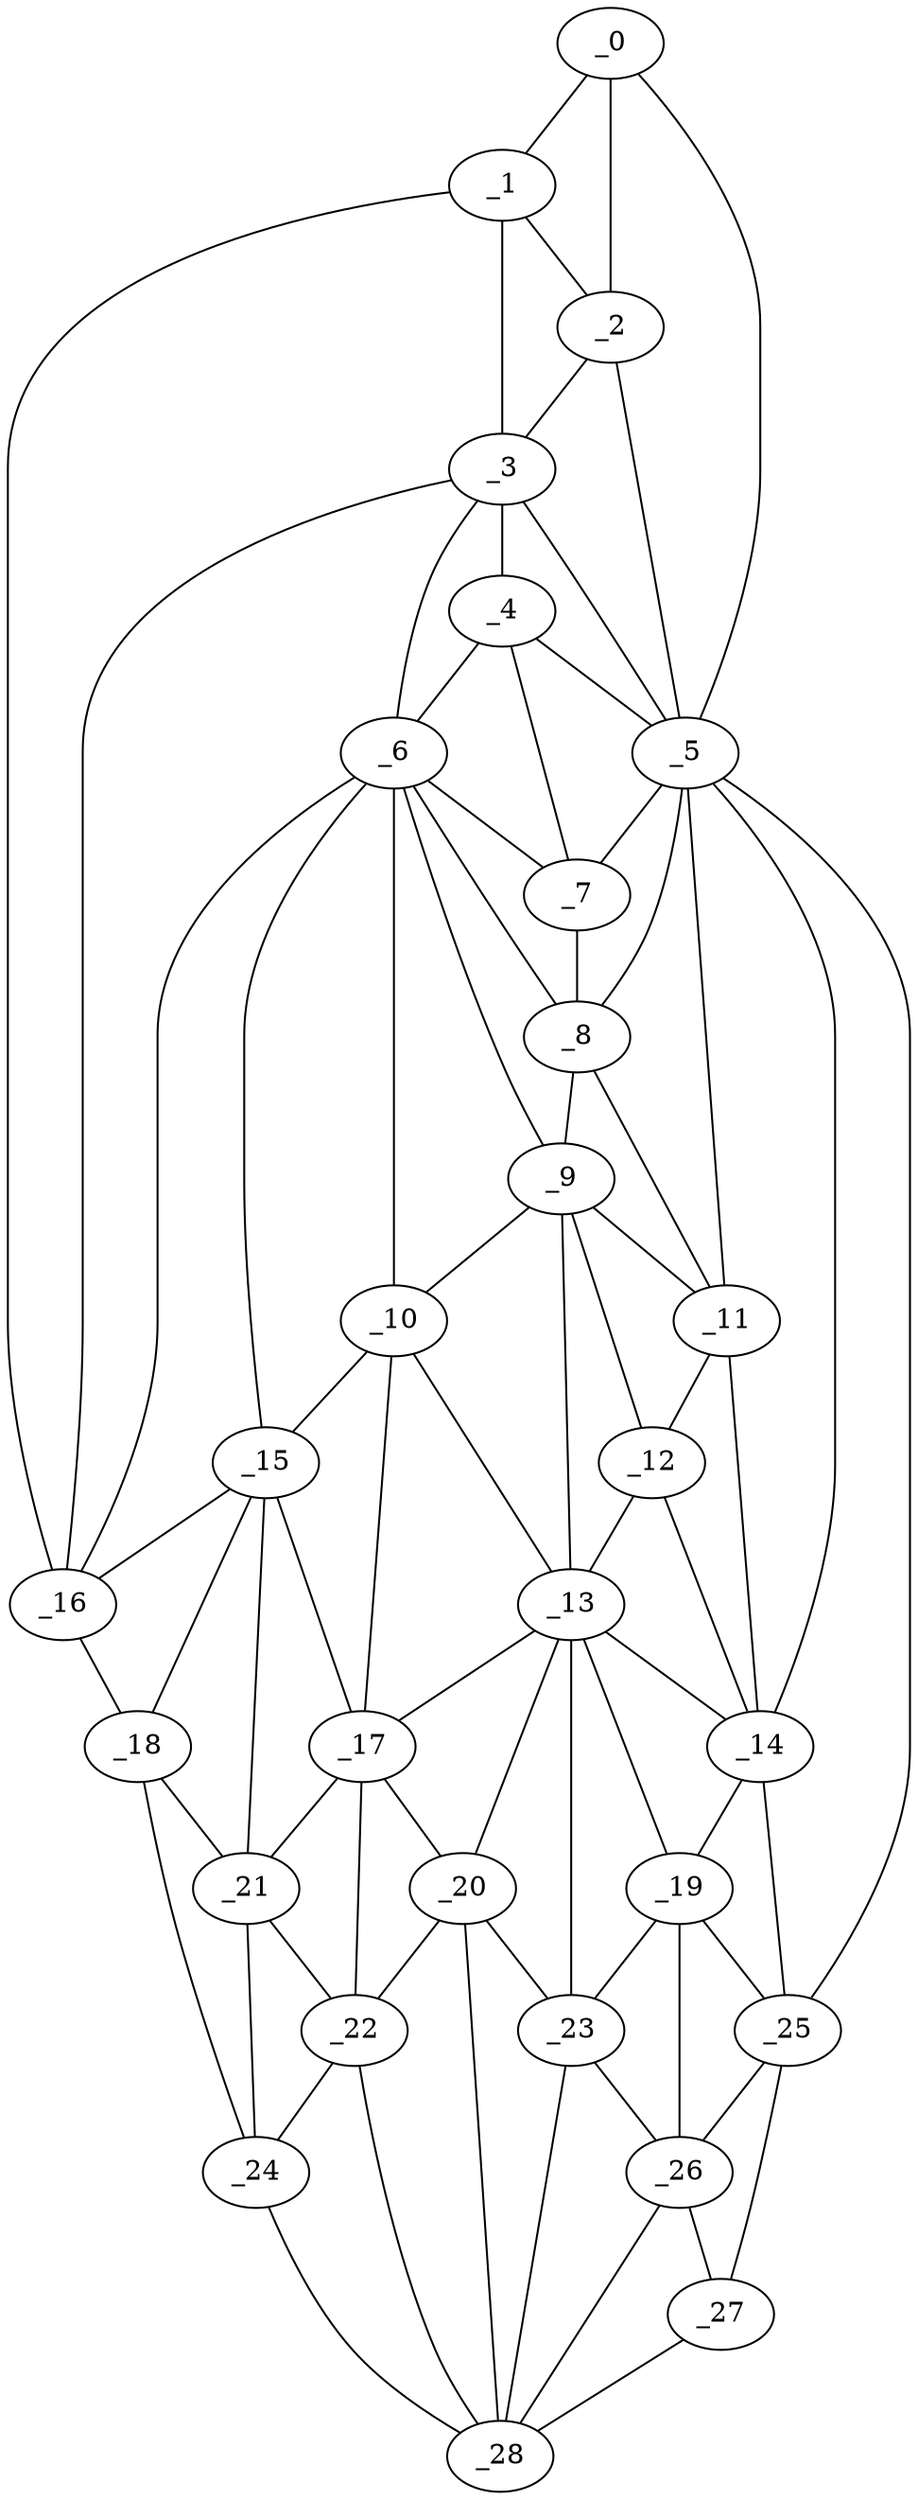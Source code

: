 graph "obj72__165.gxl" {
	_0	 [x=4,
		y=38];
	_1	 [x=5,
		y=45];
	_0 -- _1	 [valence=1];
	_2	 [x=17,
		y=40];
	_0 -- _2	 [valence=1];
	_5	 [x=36,
		y=28];
	_0 -- _5	 [valence=1];
	_1 -- _2	 [valence=2];
	_3	 [x=26,
		y=42];
	_1 -- _3	 [valence=1];
	_16	 [x=89,
		y=103];
	_1 -- _16	 [valence=1];
	_2 -- _3	 [valence=2];
	_2 -- _5	 [valence=1];
	_4	 [x=35,
		y=41];
	_3 -- _4	 [valence=2];
	_3 -- _5	 [valence=2];
	_6	 [x=46,
		y=45];
	_3 -- _6	 [valence=2];
	_3 -- _16	 [valence=1];
	_4 -- _5	 [valence=1];
	_4 -- _6	 [valence=1];
	_7	 [x=48,
		y=38];
	_4 -- _7	 [valence=2];
	_5 -- _7	 [valence=2];
	_8	 [x=57,
		y=35];
	_5 -- _8	 [valence=2];
	_11	 [x=70,
		y=34];
	_5 -- _11	 [valence=2];
	_14	 [x=86,
		y=32];
	_5 -- _14	 [valence=1];
	_25	 [x=111,
		y=28];
	_5 -- _25	 [valence=1];
	_6 -- _7	 [valence=2];
	_6 -- _8	 [valence=2];
	_9	 [x=68,
		y=47];
	_6 -- _9	 [valence=2];
	_10	 [x=68,
		y=53];
	_6 -- _10	 [valence=2];
	_15	 [x=88,
		y=86];
	_6 -- _15	 [valence=1];
	_6 -- _16	 [valence=2];
	_7 -- _8	 [valence=2];
	_8 -- _9	 [valence=2];
	_8 -- _11	 [valence=1];
	_9 -- _10	 [valence=2];
	_9 -- _11	 [valence=2];
	_12	 [x=79,
		y=34];
	_9 -- _12	 [valence=2];
	_13	 [x=83,
		y=43];
	_9 -- _13	 [valence=2];
	_10 -- _13	 [valence=2];
	_10 -- _15	 [valence=1];
	_17	 [x=90,
		y=72];
	_10 -- _17	 [valence=2];
	_11 -- _12	 [valence=1];
	_11 -- _14	 [valence=1];
	_12 -- _13	 [valence=1];
	_12 -- _14	 [valence=2];
	_13 -- _14	 [valence=2];
	_13 -- _17	 [valence=2];
	_19	 [x=99,
		y=34];
	_13 -- _19	 [valence=2];
	_20	 [x=101,
		y=67];
	_13 -- _20	 [valence=1];
	_23	 [x=106,
		y=48];
	_13 -- _23	 [valence=2];
	_14 -- _19	 [valence=2];
	_14 -- _25	 [valence=2];
	_15 -- _16	 [valence=2];
	_15 -- _17	 [valence=2];
	_18	 [x=98,
		y=99];
	_15 -- _18	 [valence=2];
	_21	 [x=101,
		y=82];
	_15 -- _21	 [valence=2];
	_16 -- _18	 [valence=1];
	_17 -- _20	 [valence=2];
	_17 -- _21	 [valence=2];
	_22	 [x=102,
		y=76];
	_17 -- _22	 [valence=2];
	_18 -- _21	 [valence=2];
	_24	 [x=109,
		y=94];
	_18 -- _24	 [valence=1];
	_19 -- _23	 [valence=1];
	_19 -- _25	 [valence=2];
	_26	 [x=114,
		y=40];
	_19 -- _26	 [valence=2];
	_20 -- _22	 [valence=2];
	_20 -- _23	 [valence=2];
	_28	 [x=126,
		y=51];
	_20 -- _28	 [valence=2];
	_21 -- _22	 [valence=1];
	_21 -- _24	 [valence=2];
	_22 -- _24	 [valence=2];
	_22 -- _28	 [valence=2];
	_23 -- _26	 [valence=2];
	_23 -- _28	 [valence=2];
	_24 -- _28	 [valence=1];
	_25 -- _26	 [valence=2];
	_27	 [x=126,
		y=39];
	_25 -- _27	 [valence=1];
	_26 -- _27	 [valence=1];
	_26 -- _28	 [valence=2];
	_27 -- _28	 [valence=1];
}
